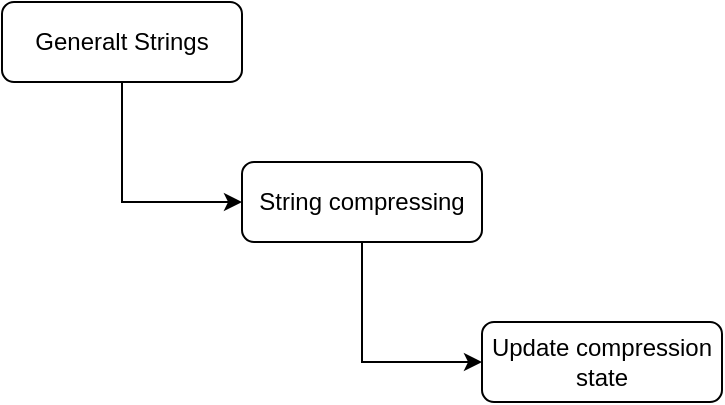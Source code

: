 <mxfile>
    <diagram id="u7l-m5g6BHYNsFk_3EPh" name="Page-1">
        <mxGraphModel dx="1176" dy="513" grid="1" gridSize="10" guides="1" tooltips="1" connect="1" arrows="1" fold="1" page="1" pageScale="1" pageWidth="827" pageHeight="1169" math="0" shadow="0">
            <root>
                <mxCell id="0"/>
                <mxCell id="1" parent="0"/>
                <mxCell id="5" style="edgeStyle=orthogonalEdgeStyle;rounded=0;orthogonalLoop=1;jettySize=auto;html=1;exitX=0.5;exitY=1;exitDx=0;exitDy=0;entryX=0;entryY=0.5;entryDx=0;entryDy=0;" edge="1" parent="1" source="2" target="3">
                    <mxGeometry relative="1" as="geometry"/>
                </mxCell>
                <mxCell id="2" value="Generalt Strings" style="rounded=1;whiteSpace=wrap;html=1;" vertex="1" parent="1">
                    <mxGeometry x="120" y="80" width="120" height="40" as="geometry"/>
                </mxCell>
                <mxCell id="6" style="edgeStyle=orthogonalEdgeStyle;rounded=0;orthogonalLoop=1;jettySize=auto;html=1;exitX=0.5;exitY=1;exitDx=0;exitDy=0;entryX=0;entryY=0.5;entryDx=0;entryDy=0;" edge="1" parent="1" source="3" target="4">
                    <mxGeometry relative="1" as="geometry"/>
                </mxCell>
                <mxCell id="3" value="String compressing" style="rounded=1;whiteSpace=wrap;html=1;" vertex="1" parent="1">
                    <mxGeometry x="240" y="160" width="120" height="40" as="geometry"/>
                </mxCell>
                <mxCell id="4" value="Update compression state" style="rounded=1;whiteSpace=wrap;html=1;" vertex="1" parent="1">
                    <mxGeometry x="360" y="240" width="120" height="40" as="geometry"/>
                </mxCell>
            </root>
        </mxGraphModel>
    </diagram>
</mxfile>